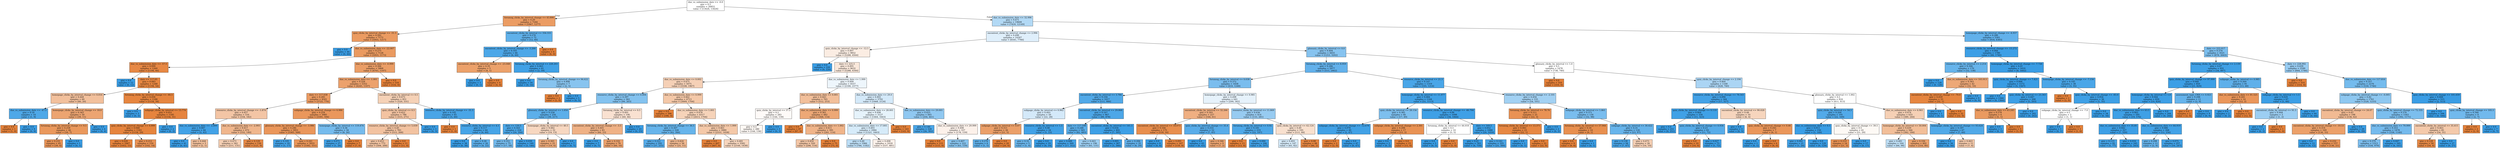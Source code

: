 digraph Tree {
node [shape=box, style="filled", color="black"] ;
0 [label="due_vs_submission_date <= -0.0\ngini = 0.5\nsamples = 26852\nvalue = [13426, 13426]", fillcolor="#e5813900"] ;
1 [label="forumng_clicks_by_interval_change <= 43.806\ngini = 0.29\nsamples = 7244\nvalue = [5967, 1277]", fillcolor="#e58139c8"] ;
0 -> 1 [labeldistance=2.5, labelangle=45, headlabel="True"] ;
2 [label="quiz_clicks_by_interval_change <= -31.5\ngini = 0.282\nsamples = 7172\nvalue = [5955, 1217]", fillcolor="#e58139cb"] ;
1 -> 2 ;
3 [label="gini = 0.0\nsamples = 44\nvalue = [0, 44]", fillcolor="#399de5ff"] ;
2 -> 3 ;
4 [label="due_vs_submission_date <= -22.007\ngini = 0.275\nsamples = 7128\nvalue = [5955, 1173]", fillcolor="#e58139cd"] ;
2 -> 4 ;
5 [label="due_vs_submission_date <= -57.5\ngini = 0.099\nsamples = 1260\nvalue = [1194, 66]", fillcolor="#e58139f1"] ;
4 -> 5 ;
6 [label="gini = 0.0\nsamples = 12\nvalue = [0, 12]", fillcolor="#399de5ff"] ;
5 -> 6 ;
7 [label="date <= 117.05\ngini = 0.083\nsamples = 1248\nvalue = [1194, 54]", fillcolor="#e58139f3"] ;
5 -> 7 ;
8 [label="homepage_clicks_by_interval_change <= 0.016\ngini = 0.444\nsamples = 60\nvalue = [40, 20]", fillcolor="#e581397f"] ;
7 -> 8 ;
9 [label="due_vs_submission_date <= -47.5\ngini = 0.18\nsamples = 10\nvalue = [1, 9]", fillcolor="#399de5e3"] ;
8 -> 9 ;
10 [label="gini = 0.0\nsamples = 1\nvalue = [1, 0]", fillcolor="#e58139ff"] ;
9 -> 10 ;
11 [label="gini = 0.0\nsamples = 9\nvalue = [0, 9]", fillcolor="#399de5ff"] ;
9 -> 11 ;
12 [label="homepage_clicks_by_interval_change <= 18.0\ngini = 0.343\nsamples = 50\nvalue = [39, 11]", fillcolor="#e58139b7"] ;
8 -> 12 ;
13 [label="forumng_clicks_by_interval_change <= 9.5\ngini = 0.258\nsamples = 46\nvalue = [39, 7]", fillcolor="#e58139d1"] ;
12 -> 13 ;
14 [label="gini = 0.231\nsamples = 45\nvalue = [39, 6]", fillcolor="#e58139d8"] ;
13 -> 14 ;
15 [label="gini = 0.0\nsamples = 1\nvalue = [0, 1]", fillcolor="#399de5ff"] ;
13 -> 15 ;
16 [label="gini = 0.0\nsamples = 4\nvalue = [0, 4]", fillcolor="#399de5ff"] ;
12 -> 16 ;
17 [label="forumng_clicks_by_interval_change <= -66.5\ngini = 0.056\nsamples = 1188\nvalue = [1154, 34]", fillcolor="#e58139f7"] ;
7 -> 17 ;
18 [label="gini = 0.0\nsamples = 3\nvalue = [0, 3]", fillcolor="#399de5ff"] ;
17 -> 18 ;
19 [label="subpage_clicks_by_interval <= 13.774\ngini = 0.051\nsamples = 1185\nvalue = [1154, 31]", fillcolor="#e58139f8"] ;
17 -> 19 ;
20 [label="quiz_clicks_by_interval_change <= 0.999\ngini = 0.048\nsamples = 1183\nvalue = [1154, 29]", fillcolor="#e58139f9"] ;
19 -> 20 ;
21 [label="gini = 0.028\nsamples = 1067\nvalue = [1052, 15]", fillcolor="#e58139fb"] ;
20 -> 21 ;
22 [label="gini = 0.212\nsamples = 116\nvalue = [102, 14]", fillcolor="#e58139dc"] ;
20 -> 22 ;
23 [label="gini = 0.0\nsamples = 2\nvalue = [0, 2]", fillcolor="#399de5ff"] ;
19 -> 23 ;
24 [label="due_vs_submission_date <= -0.999\ngini = 0.306\nsamples = 5868\nvalue = [4761, 1107]", fillcolor="#e58139c4"] ;
4 -> 24 ;
25 [label="due_vs_submission_date <= -1.001\ngini = 0.328\nsamples = 5352\nvalue = [4245, 1107]", fillcolor="#e58139bd"] ;
24 -> 25 ;
26 [label="date <= 117.038\ngini = 0.285\nsamples = 4501\nvalue = [3725, 776]", fillcolor="#e58139ca"] ;
25 -> 26 ;
27 [label="resource_clicks_by_interval_change <= -1.874\ngini = 0.457\nsamples = 516\nvalue = [334, 182]", fillcolor="#e5813974"] ;
26 -> 27 ;
28 [label="due_vs_submission_date <= -2.899\ngini = 0.087\nsamples = 44\nvalue = [2, 42]", fillcolor="#399de5f3"] ;
27 -> 28 ;
29 [label="gini = 0.0\nsamples = 41\nvalue = [0, 41]", fillcolor="#399de5ff"] ;
28 -> 29 ;
30 [label="gini = 0.444\nsamples = 3\nvalue = [2, 1]", fillcolor="#e581397f"] ;
28 -> 30 ;
31 [label="due_vs_submission_date <= -2.993\ngini = 0.417\nsamples = 472\nvalue = [332, 140]", fillcolor="#e5813993"] ;
27 -> 31 ;
32 [label="gini = 0.473\nsamples = 342\nvalue = [211, 131]", fillcolor="#e5813961"] ;
31 -> 32 ;
33 [label="gini = 0.129\nsamples = 130\nvalue = [121, 9]", fillcolor="#e58139ec"] ;
31 -> 33 ;
34 [label="subpage_clicks_by_interval_change <= 6.984\ngini = 0.254\nsamples = 3985\nvalue = [3391, 594]", fillcolor="#e58139d2"] ;
26 -> 34 ;
35 [label="glossary_clicks_by_interval_change <= -3.986\ngini = 0.246\nsamples = 3951\nvalue = [3383, 568]", fillcolor="#e58139d4"] ;
34 -> 35 ;
36 [label="gini = 0.105\nsamples = 18\nvalue = [1, 17]", fillcolor="#399de5f0"] ;
35 -> 36 ;
37 [label="gini = 0.241\nsamples = 3933\nvalue = [3382, 551]", fillcolor="#e58139d5"] ;
35 -> 37 ;
38 [label="homepage_clicks_by_interval <= 119.474\ngini = 0.36\nsamples = 34\nvalue = [8, 26]", fillcolor="#399de5b1"] ;
34 -> 38 ;
39 [label="gini = 0.071\nsamples = 27\nvalue = [1, 26]", fillcolor="#399de5f5"] ;
38 -> 39 ;
40 [label="gini = 0.0\nsamples = 7\nvalue = [7, 0]", fillcolor="#e58139ff"] ;
38 -> 40 ;
41 [label="oucontent_clicks_by_interval <= 0.5\ngini = 0.475\nsamples = 851\nvalue = [520, 331]", fillcolor="#e581395d"] ;
25 -> 41 ;
42 [label="quiz_clicks_by_interval <= 0.5\ngini = 0.452\nsamples = 786\nvalue = [515, 271]", fillcolor="#e5813979"] ;
41 -> 42 ;
43 [label="resource_clicks_by_interval_change <= 5.039\ngini = 0.45\nsamples = 783\nvalue = [515, 268]", fillcolor="#e581397a"] ;
42 -> 43 ;
44 [label="gini = 0.453\nsamples = 772\nvalue = [504, 268]", fillcolor="#e5813977"] ;
43 -> 44 ;
45 [label="gini = 0.0\nsamples = 11\nvalue = [11, 0]", fillcolor="#e58139ff"] ;
43 -> 45 ;
46 [label="gini = 0.0\nsamples = 3\nvalue = [0, 3]", fillcolor="#399de5ff"] ;
42 -> 46 ;
47 [label="resource_clicks_by_interval_change <= -31.5\ngini = 0.142\nsamples = 65\nvalue = [5, 60]", fillcolor="#399de5ea"] ;
41 -> 47 ;
48 [label="gini = 0.0\nsamples = 1\nvalue = [1, 0]", fillcolor="#e58139ff"] ;
47 -> 48 ;
49 [label="resource_clicks_by_interval <= 4.5\ngini = 0.117\nsamples = 64\nvalue = [4, 60]", fillcolor="#399de5ee"] ;
47 -> 49 ;
50 [label="gini = 0.0\nsamples = 38\nvalue = [0, 38]", fillcolor="#399de5ff"] ;
49 -> 50 ;
51 [label="gini = 0.26\nsamples = 26\nvalue = [4, 22]", fillcolor="#399de5d1"] ;
49 -> 51 ;
52 [label="gini = 0.0\nsamples = 516\nvalue = [516, 0]", fillcolor="#e58139ff"] ;
24 -> 52 ;
53 [label="oucontent_clicks_by_interval <= 356.555\ngini = 0.278\nsamples = 72\nvalue = [12, 60]", fillcolor="#399de5cc"] ;
1 -> 53 ;
54 [label="oucontent_clicks_by_interval_change <= -3.266\ngini = 0.165\nsamples = 66\nvalue = [6, 60]", fillcolor="#399de5e6"] ;
53 -> 54 ;
55 [label="oucontent_clicks_by_interval_change <= -23.048\ngini = 0.32\nsamples = 5\nvalue = [4, 1]", fillcolor="#e58139bf"] ;
54 -> 55 ;
56 [label="gini = 0.0\nsamples = 1\nvalue = [0, 1]", fillcolor="#399de5ff"] ;
55 -> 56 ;
57 [label="gini = 0.0\nsamples = 4\nvalue = [4, 0]", fillcolor="#e58139ff"] ;
55 -> 57 ;
58 [label="forumng_clicks_by_interval <= 228.203\ngini = 0.063\nsamples = 61\nvalue = [2, 59]", fillcolor="#399de5f6"] ;
54 -> 58 ;
59 [label="gini = 0.0\nsamples = 54\nvalue = [0, 54]", fillcolor="#399de5ff"] ;
58 -> 59 ;
60 [label="forumng_clicks_by_interval_change <= 94.622\ngini = 0.408\nsamples = 7\nvalue = [2, 5]", fillcolor="#399de599"] ;
58 -> 60 ;
61 [label="gini = 0.0\nsamples = 2\nvalue = [2, 0]", fillcolor="#e58139ff"] ;
60 -> 61 ;
62 [label="gini = 0.0\nsamples = 5\nvalue = [0, 5]", fillcolor="#399de5ff"] ;
60 -> 62 ;
63 [label="gini = 0.0\nsamples = 6\nvalue = [6, 0]", fillcolor="#e58139ff"] ;
53 -> 63 ;
64 [label="due_vs_submission_date <= 32.996\ngini = 0.471\nsamples = 19608\nvalue = [7459, 12149]", fillcolor="#399de562"] ;
0 -> 64 [labeldistance=2.5, labelangle=-45, headlabel="False"] ;
65 [label="oucontent_clicks_by_interval_change <= 2.996\ngini = 0.496\nsamples = 14307\nvalue = [6541, 7766]", fillcolor="#399de528"] ;
64 -> 65 ;
66 [label="quiz_clicks_by_interval_change <= -12.5\ngini = 0.497\nsamples = 9852\nvalue = [5288, 4564]", fillcolor="#e5813923"] ;
65 -> 66 ;
67 [label="gini = 0.0\nsamples = 220\nvalue = [0, 220]", fillcolor="#399de5ff"] ;
66 -> 67 ;
68 [label="date <= 225.5\ngini = 0.495\nsamples = 9632\nvalue = [5288, 4344]", fillcolor="#e581392e"] ;
66 -> 68 ;
69 [label="due_vs_submission_date <= 0.002\ngini = 0.475\nsamples = 5075\nvalue = [3108, 1967]", fillcolor="#e581395e"] ;
68 -> 69 ;
70 [label="resource_clicks_by_interval_change <= 0.004\ngini = 0.397\nsamples = 362\nvalue = [99, 263]", fillcolor="#399de59f"] ;
69 -> 70 ;
71 [label="glossary_clicks_by_interval <= 1.054\ngini = 0.258\nsamples = 256\nvalue = [39, 217]", fillcolor="#399de5d1"] ;
70 -> 71 ;
72 [label="date <= 120.5\ngini = 0.163\nsamples = 224\nvalue = [20, 204]", fillcolor="#399de5e6"] ;
71 -> 72 ;
73 [label="gini = 0.351\nsamples = 75\nvalue = [17, 58]", fillcolor="#399de5b4"] ;
72 -> 73 ;
74 [label="gini = 0.039\nsamples = 149\nvalue = [3, 146]", fillcolor="#399de5fa"] ;
72 -> 74 ;
75 [label="homepage_clicks_by_interval <= 40.5\ngini = 0.482\nsamples = 32\nvalue = [19, 13]", fillcolor="#e5813951"] ;
71 -> 75 ;
76 [label="gini = 0.365\nsamples = 25\nvalue = [19, 6]", fillcolor="#e58139ae"] ;
75 -> 76 ;
77 [label="gini = 0.0\nsamples = 7\nvalue = [0, 7]", fillcolor="#399de5ff"] ;
75 -> 77 ;
78 [label="forumng_clicks_by_interval <= 0.5\ngini = 0.491\nsamples = 106\nvalue = [60, 46]", fillcolor="#e581393b"] ;
70 -> 78 ;
79 [label="oucontent_clicks_by_interval_change <= -3.5\ngini = 0.401\nsamples = 83\nvalue = [60, 23]", fillcolor="#e581399d"] ;
78 -> 79 ;
80 [label="gini = 0.0\nsamples = 7\nvalue = [0, 7]", fillcolor="#399de5ff"] ;
79 -> 80 ;
81 [label="gini = 0.332\nsamples = 76\nvalue = [60, 16]", fillcolor="#e58139bb"] ;
79 -> 81 ;
82 [label="gini = 0.0\nsamples = 23\nvalue = [0, 23]", fillcolor="#399de5ff"] ;
78 -> 82 ;
83 [label="due_vs_submission_date <= 0.999\ngini = 0.462\nsamples = 4713\nvalue = [3009, 1704]", fillcolor="#e581396f"] ;
69 -> 83 ;
84 [label="gini = 0.0\nsamples = 396\nvalue = [396, 0]", fillcolor="#e58139ff"] ;
83 -> 84 ;
85 [label="due_vs_submission_date <= 1.001\ngini = 0.478\nsamples = 4317\nvalue = [2613, 1704]", fillcolor="#e5813959"] ;
83 -> 85 ;
86 [label="forumng_clicks_by_interval_change <= 36.5\ngini = 0.307\nsamples = 328\nvalue = [62, 266]", fillcolor="#399de5c4"] ;
85 -> 86 ;
87 [label="gini = 0.221\nsamples = 292\nvalue = [37, 255]", fillcolor="#399de5da"] ;
86 -> 87 ;
88 [label="gini = 0.424\nsamples = 36\nvalue = [25, 11]", fillcolor="#e581398f"] ;
86 -> 88 ;
89 [label="due_vs_submission_date <= 1.999\ngini = 0.461\nsamples = 3989\nvalue = [2551, 1438]", fillcolor="#e581396f"] ;
85 -> 89 ;
90 [label="gini = 0.0\nsamples = 407\nvalue = [407, 0]", fillcolor="#e58139ff"] ;
89 -> 90 ;
91 [label="gini = 0.481\nsamples = 3582\nvalue = [2144, 1438]", fillcolor="#e5813954"] ;
89 -> 91 ;
92 [label="due_vs_submission_date <= 1.999\ngini = 0.499\nsamples = 4557\nvalue = [2180, 2377]", fillcolor="#399de515"] ;
68 -> 92 ;
93 [label="due_vs_submission_date <= 0.001\ngini = 0.443\nsamples = 765\nvalue = [512, 253]", fillcolor="#e5813981"] ;
92 -> 93 ;
94 [label="quiz_clicks_by_interval <= 37.5\ngini = 0.5\nsamples = 283\nvalue = [144, 139]", fillcolor="#e5813909"] ;
93 -> 94 ;
95 [label="gini = 0.5\nsamples = 280\nvalue = [144, 136]", fillcolor="#e581390e"] ;
94 -> 95 ;
96 [label="gini = 0.0\nsamples = 3\nvalue = [0, 3]", fillcolor="#399de5ff"] ;
94 -> 96 ;
97 [label="due_vs_submission_date <= 0.999\ngini = 0.361\nsamples = 482\nvalue = [368, 114]", fillcolor="#e58139b0"] ;
93 -> 97 ;
98 [label="gini = 0.0\nsamples = 87\nvalue = [87, 0]", fillcolor="#e58139ff"] ;
97 -> 98 ;
99 [label="due_vs_submission_date <= 1.002\ngini = 0.411\nsamples = 395\nvalue = [281, 114]", fillcolor="#e5813998"] ;
97 -> 99 ;
100 [label="gini = 0.459\nsamples = 320\nvalue = [206, 114]", fillcolor="#e5813972"] ;
99 -> 100 ;
101 [label="gini = 0.0\nsamples = 75\nvalue = [75, 0]", fillcolor="#e58139ff"] ;
99 -> 101 ;
102 [label="due_vs_submission_date <= 29.0\ngini = 0.493\nsamples = 3792\nvalue = [1668, 2124]", fillcolor="#399de537"] ;
92 -> 102 ;
103 [label="due_vs_submission_date <= 28.001\ngini = 0.498\nsamples = 3127\nvalue = [1464, 1663]", fillcolor="#399de51f"] ;
102 -> 103 ;
104 [label="due_vs_submission_date <= 17.005\ngini = 0.493\nsamples = 2984\nvalue = [1321, 1663]", fillcolor="#399de534"] ;
103 -> 104 ;
105 [label="gini = 0.48\nsamples = 1966\nvalue = [784, 1182]", fillcolor="#399de556"] ;
104 -> 105 ;
106 [label="gini = 0.498\nsamples = 1018\nvalue = [537, 481]", fillcolor="#e581391b"] ;
104 -> 106 ;
107 [label="gini = 0.0\nsamples = 143\nvalue = [143, 0]", fillcolor="#e58139ff"] ;
103 -> 107 ;
108 [label="due_vs_submission_date <= 29.001\ngini = 0.425\nsamples = 665\nvalue = [204, 461]", fillcolor="#399de58e"] ;
102 -> 108 ;
109 [label="gini = 0.146\nsamples = 328\nvalue = [26, 302]", fillcolor="#399de5e9"] ;
108 -> 109 ;
110 [label="due_vs_submission_date <= 29.999\ngini = 0.498\nsamples = 337\nvalue = [178, 159]", fillcolor="#e581391b"] ;
108 -> 110 ;
111 [label="gini = 0.0\nsamples = 115\nvalue = [115, 0]", fillcolor="#e58139ff"] ;
110 -> 111 ;
112 [label="gini = 0.407\nsamples = 222\nvalue = [63, 159]", fillcolor="#399de59a"] ;
110 -> 112 ;
113 [label="glossary_clicks_by_interval <= 0.0\ngini = 0.404\nsamples = 4455\nvalue = [1253, 3202]", fillcolor="#399de59b"] ;
65 -> 113 ;
114 [label="forumng_clicks_by_interval <= 8.959\ngini = 0.286\nsamples = 2977\nvalue = [515, 2462]", fillcolor="#399de5ca"] ;
113 -> 114 ;
115 [label="forumng_clicks_by_interval <= 0.038\ngini = 0.372\nsamples = 1658\nvalue = [410, 1248]", fillcolor="#399de5ab"] ;
114 -> 115 ;
116 [label="oucontent_clicks_by_interval <= 3.784\ngini = 0.194\nsamples = 1017\nvalue = [111, 906]", fillcolor="#399de5e0"] ;
115 -> 116 ;
117 [label="subpage_clicks_by_interval <= 0.962\ngini = 0.493\nsamples = 50\nvalue = [22, 28]", fillcolor="#399de537"] ;
116 -> 117 ;
118 [label="subpage_clicks_by_interval <= 0.07\ngini = 0.311\nsamples = 26\nvalue = [21, 5]", fillcolor="#e58139c2"] ;
117 -> 118 ;
119 [label="gini = 0.278\nsamples = 6\nvalue = [1, 5]", fillcolor="#399de5cc"] ;
118 -> 119 ;
120 [label="gini = 0.0\nsamples = 20\nvalue = [20, 0]", fillcolor="#e58139ff"] ;
118 -> 120 ;
121 [label="resource_clicks_by_interval <= 1.5\ngini = 0.08\nsamples = 24\nvalue = [1, 23]", fillcolor="#399de5f4"] ;
117 -> 121 ;
122 [label="gini = 0.32\nsamples = 5\nvalue = [1, 4]", fillcolor="#399de5bf"] ;
121 -> 122 ;
123 [label="gini = 0.0\nsamples = 19\nvalue = [0, 19]", fillcolor="#399de5ff"] ;
121 -> 123 ;
124 [label="oucontent_clicks_by_interval <= 29.868\ngini = 0.167\nsamples = 967\nvalue = [89, 878]", fillcolor="#399de5e5"] ;
116 -> 124 ;
125 [label="date <= 117.598\ngini = 0.248\nsamples = 565\nvalue = [82, 483]", fillcolor="#399de5d4"] ;
124 -> 125 ;
126 [label="gini = 0.088\nsamples = 369\nvalue = [17, 352]", fillcolor="#399de5f3"] ;
125 -> 126 ;
127 [label="gini = 0.443\nsamples = 196\nvalue = [65, 131]", fillcolor="#399de580"] ;
125 -> 127 ;
128 [label="oucontent_clicks_by_interval <= 141.5\ngini = 0.034\nsamples = 402\nvalue = [7, 395]", fillcolor="#399de5fa"] ;
124 -> 128 ;
129 [label="gini = 0.005\nsamples = 367\nvalue = [1, 366]", fillcolor="#399de5fe"] ;
128 -> 129 ;
130 [label="gini = 0.284\nsamples = 35\nvalue = [6, 29]", fillcolor="#399de5ca"] ;
128 -> 130 ;
131 [label="homepage_clicks_by_interval_change <= 0.985\ngini = 0.498\nsamples = 641\nvalue = [299, 342]", fillcolor="#399de520"] ;
115 -> 131 ;
132 [label="oucontent_clicks_by_interval <= 32.266\ngini = 0.393\nsamples = 227\nvalue = [166, 61]", fillcolor="#e58139a1"] ;
131 -> 132 ;
133 [label="oucontent_clicks_by_interval <= 18.073\ngini = 0.166\nsamples = 175\nvalue = [159, 16]", fillcolor="#e58139e5"] ;
132 -> 133 ;
134 [label="gini = 0.0\nsamples = 8\nvalue = [0, 8]", fillcolor="#399de5ff"] ;
133 -> 134 ;
135 [label="gini = 0.091\nsamples = 167\nvalue = [159, 8]", fillcolor="#e58139f2"] ;
133 -> 135 ;
136 [label="quiz_clicks_by_interval_change <= 35.4\ngini = 0.233\nsamples = 52\nvalue = [7, 45]", fillcolor="#399de5d7"] ;
132 -> 136 ;
137 [label="gini = 0.0\nsamples = 43\nvalue = [0, 43]", fillcolor="#399de5ff"] ;
136 -> 137 ;
138 [label="gini = 0.346\nsamples = 9\nvalue = [7, 2]", fillcolor="#e58139b6"] ;
136 -> 138 ;
139 [label="resource_clicks_by_interval <= 11.069\ngini = 0.436\nsamples = 414\nvalue = [133, 281]", fillcolor="#399de586"] ;
131 -> 139 ;
140 [label="forumng_clicks_by_interval <= 0.92\ngini = 0.181\nsamples = 219\nvalue = [22, 197]", fillcolor="#399de5e3"] ;
139 -> 140 ;
141 [label="gini = 0.0\nsamples = 13\nvalue = [13, 0]", fillcolor="#e58139ff"] ;
140 -> 141 ;
142 [label="gini = 0.084\nsamples = 206\nvalue = [9, 197]", fillcolor="#399de5f3"] ;
140 -> 142 ;
143 [label="quiz_clicks_by_interval <= 62.124\ngini = 0.49\nsamples = 195\nvalue = [111, 84]", fillcolor="#e581393e"] ;
139 -> 143 ;
144 [label="gini = 0.493\nsamples = 147\nvalue = [65, 82]", fillcolor="#399de535"] ;
143 -> 144 ;
145 [label="gini = 0.08\nsamples = 48\nvalue = [46, 2]", fillcolor="#e58139f4"] ;
143 -> 145 ;
146 [label="resource_clicks_by_interval <= 21.3\ngini = 0.147\nsamples = 1319\nvalue = [105, 1214]", fillcolor="#399de5e9"] ;
114 -> 146 ;
147 [label="homepage_clicks_by_interval <= 11.977\ngini = 0.084\nsamples = 1164\nvalue = [51, 1113]", fillcolor="#399de5f3"] ;
146 -> 147 ;
148 [label="quiz_clicks_by_interval <= 28.156\ngini = 0.382\nsamples = 66\nvalue = [17, 49]", fillcolor="#399de5a7"] ;
147 -> 148 ;
149 [label="subpage_clicks_by_interval_change <= -12.678\ngini = 0.078\nsamples = 49\nvalue = [2, 47]", fillcolor="#399de5f4"] ;
148 -> 149 ;
150 [label="gini = 0.0\nsamples = 2\nvalue = [2, 0]", fillcolor="#e58139ff"] ;
149 -> 150 ;
151 [label="gini = 0.0\nsamples = 47\nvalue = [0, 47]", fillcolor="#399de5ff"] ;
149 -> 151 ;
152 [label="subpage_clicks_by_interval_change <= 2.301\ngini = 0.208\nsamples = 17\nvalue = [15, 2]", fillcolor="#e58139dd"] ;
148 -> 152 ;
153 [label="gini = 0.0\nsamples = 2\nvalue = [0, 2]", fillcolor="#399de5ff"] ;
152 -> 153 ;
154 [label="gini = 0.0\nsamples = 15\nvalue = [15, 0]", fillcolor="#e58139ff"] ;
152 -> 154 ;
155 [label="resource_clicks_by_interval_change <= -46.704\ngini = 0.06\nsamples = 1098\nvalue = [34, 1064]", fillcolor="#399de5f7"] ;
147 -> 155 ;
156 [label="forumng_clicks_by_interval <= 44.018\ngini = 0.5\nsamples = 10\nvalue = [5, 5]", fillcolor="#e5813900"] ;
155 -> 156 ;
157 [label="gini = 0.0\nsamples = 5\nvalue = [0, 5]", fillcolor="#399de5ff"] ;
156 -> 157 ;
158 [label="gini = 0.0\nsamples = 5\nvalue = [5, 0]", fillcolor="#e58139ff"] ;
156 -> 158 ;
159 [label="date <= 169.5\ngini = 0.052\nsamples = 1088\nvalue = [29, 1059]", fillcolor="#399de5f8"] ;
155 -> 159 ;
160 [label="gini = 0.01\nsamples = 763\nvalue = [4, 759]", fillcolor="#399de5fe"] ;
159 -> 160 ;
161 [label="gini = 0.142\nsamples = 325\nvalue = [25, 300]", fillcolor="#399de5ea"] ;
159 -> 161 ;
162 [label="resource_clicks_by_interval_change <= -2.101\ngini = 0.454\nsamples = 155\nvalue = [54, 101]", fillcolor="#399de577"] ;
146 -> 162 ;
163 [label="forumng_clicks_by_interval <= 78.76\ngini = 0.211\nsamples = 25\nvalue = [22, 3]", fillcolor="#e58139dc"] ;
162 -> 163 ;
164 [label="forumng_clicks_by_interval <= 13.371\ngini = 0.083\nsamples = 23\nvalue = [22, 1]", fillcolor="#e58139f3"] ;
163 -> 164 ;
165 [label="gini = 0.0\nsamples = 1\nvalue = [0, 1]", fillcolor="#399de5ff"] ;
164 -> 165 ;
166 [label="gini = 0.0\nsamples = 22\nvalue = [22, 0]", fillcolor="#e58139ff"] ;
164 -> 166 ;
167 [label="gini = 0.0\nsamples = 2\nvalue = [0, 2]", fillcolor="#399de5ff"] ;
163 -> 167 ;
168 [label="subpage_clicks_by_interval <= 1.861\ngini = 0.371\nsamples = 130\nvalue = [32, 98]", fillcolor="#399de5ac"] ;
162 -> 168 ;
169 [label="forumng_clicks_by_interval <= 57.944\ngini = 0.18\nsamples = 10\nvalue = [9, 1]", fillcolor="#e58139e3"] ;
168 -> 169 ;
170 [label="gini = 0.0\nsamples = 9\nvalue = [9, 0]", fillcolor="#e58139ff"] ;
169 -> 170 ;
171 [label="gini = 0.0\nsamples = 1\nvalue = [0, 1]", fillcolor="#399de5ff"] ;
169 -> 171 ;
172 [label="subpage_clicks_by_interval <= 30.422\ngini = 0.31\nsamples = 120\nvalue = [23, 97]", fillcolor="#399de5c3"] ;
168 -> 172 ;
173 [label="gini = 0.138\nsamples = 94\nvalue = [7, 87]", fillcolor="#399de5ea"] ;
172 -> 173 ;
174 [label="gini = 0.473\nsamples = 26\nvalue = [16, 10]", fillcolor="#e5813960"] ;
172 -> 174 ;
175 [label="glossary_clicks_by_interval <= 1.0\ngini = 0.5\nsamples = 1478\nvalue = [738, 740]", fillcolor="#399de501"] ;
113 -> 175 ;
176 [label="gini = 0.0\nsamples = 310\nvalue = [310, 0]", fillcolor="#e58139ff"] ;
175 -> 176 ;
177 [label="quiz_clicks_by_interval_change <= 2.194\ngini = 0.464\nsamples = 1168\nvalue = [428, 740]", fillcolor="#399de56c"] ;
175 -> 177 ;
178 [label="resource_clicks_by_interval_change <= 78.543\ngini = 0.094\nsamples = 344\nvalue = [17, 327]", fillcolor="#399de5f2"] ;
177 -> 178 ;
179 [label="quiz_clicks_by_interval_change <= 0.119\ngini = 0.064\nsamples = 334\nvalue = [11, 323]", fillcolor="#399de5f6"] ;
178 -> 179 ;
180 [label="gini = 0.0\nsamples = 251\nvalue = [0, 251]", fillcolor="#399de5ff"] ;
179 -> 180 ;
181 [label="quiz_clicks_by_interval_change <= 0.934\ngini = 0.23\nsamples = 83\nvalue = [11, 72]", fillcolor="#399de5d8"] ;
179 -> 181 ;
182 [label="gini = 0.0\nsamples = 10\nvalue = [10, 0]", fillcolor="#e58139ff"] ;
181 -> 182 ;
183 [label="gini = 0.027\nsamples = 73\nvalue = [1, 72]", fillcolor="#399de5fb"] ;
181 -> 183 ;
184 [label="oucontent_clicks_by_interval <= 90.028\ngini = 0.48\nsamples = 10\nvalue = [6, 4]", fillcolor="#e5813955"] ;
178 -> 184 ;
185 [label="gini = 0.0\nsamples = 3\nvalue = [0, 3]", fillcolor="#399de5ff"] ;
184 -> 185 ;
186 [label="quiz_clicks_by_interval_change <= 0.46\ngini = 0.245\nsamples = 7\nvalue = [6, 1]", fillcolor="#e58139d4"] ;
184 -> 186 ;
187 [label="gini = 0.0\nsamples = 1\nvalue = [0, 1]", fillcolor="#399de5ff"] ;
186 -> 187 ;
188 [label="gini = 0.0\nsamples = 6\nvalue = [6, 0]", fillcolor="#e58139ff"] ;
186 -> 188 ;
189 [label="glossary_clicks_by_interval <= 1.002\ngini = 0.5\nsamples = 824\nvalue = [411, 413]", fillcolor="#399de501"] ;
177 -> 189 ;
190 [label="quiz_clicks_by_interval <= 54.5\ngini = 0.204\nsamples = 191\nvalue = [22, 169]", fillcolor="#399de5de"] ;
189 -> 190 ;
191 [label="due_vs_submission_date <= 0.5\ngini = 0.013\nsamples = 150\nvalue = [1, 149]", fillcolor="#399de5fd"] ;
190 -> 191 ;
192 [label="gini = 0.091\nsamples = 21\nvalue = [1, 20]", fillcolor="#399de5f2"] ;
191 -> 192 ;
193 [label="gini = 0.0\nsamples = 129\nvalue = [0, 129]", fillcolor="#399de5ff"] ;
191 -> 193 ;
194 [label="quiz_clicks_by_interval_change <= 39.5\ngini = 0.5\nsamples = 41\nvalue = [21, 20]", fillcolor="#e581390c"] ;
190 -> 194 ;
195 [label="gini = 0.219\nsamples = 24\nvalue = [21, 3]", fillcolor="#e58139db"] ;
194 -> 195 ;
196 [label="gini = 0.0\nsamples = 17\nvalue = [0, 17]", fillcolor="#399de5ff"] ;
194 -> 196 ;
197 [label="due_vs_submission_date <= 6.961\ngini = 0.474\nsamples = 633\nvalue = [389, 244]", fillcolor="#e581395f"] ;
189 -> 197 ;
198 [label="homepage_clicks_by_interval <= 50.004\ngini = 0.439\nsamples = 566\nvalue = [382, 184]", fillcolor="#e5813984"] ;
197 -> 198 ;
199 [label="gini = 0.481\nsamples = 164\nvalue = [66, 98]", fillcolor="#399de553"] ;
198 -> 199 ;
200 [label="gini = 0.336\nsamples = 402\nvalue = [316, 86]", fillcolor="#e58139ba"] ;
198 -> 200 ;
201 [label="homepage_clicks_by_interval_change <= 93.624\ngini = 0.187\nsamples = 67\nvalue = [7, 60]", fillcolor="#399de5e1"] ;
197 -> 201 ;
202 [label="gini = 0.0\nsamples = 56\nvalue = [0, 56]", fillcolor="#399de5ff"] ;
201 -> 202 ;
203 [label="gini = 0.463\nsamples = 11\nvalue = [7, 4]", fillcolor="#e581396d"] ;
201 -> 203 ;
204 [label="homepage_clicks_by_interval_change <= -6.937\ngini = 0.286\nsamples = 5301\nvalue = [918, 4383]", fillcolor="#399de5ca"] ;
64 -> 204 ;
205 [label="resource_clicks_by_interval_change <= -15.272\ngini = 0.044\nsamples = 1780\nvalue = [40, 1740]", fillcolor="#399de5f9"] ;
204 -> 205 ;
206 [label="resource_clicks_by_interval <= 2.214\ngini = 0.306\nsamples = 170\nvalue = [32, 138]", fillcolor="#399de5c4"] ;
205 -> 206 ;
207 [label="gini = 0.0\nsamples = 128\nvalue = [0, 128]", fillcolor="#399de5ff"] ;
206 -> 207 ;
208 [label="due_vs_submission_date <= 103.913\ngini = 0.363\nsamples = 42\nvalue = [32, 10]", fillcolor="#e58139af"] ;
206 -> 208 ;
209 [label="oucontent_clicks_by_interval_change <= -70.0\ngini = 0.059\nsamples = 33\nvalue = [32, 1]", fillcolor="#e58139f7"] ;
208 -> 209 ;
210 [label="gini = 0.0\nsamples = 1\nvalue = [0, 1]", fillcolor="#399de5ff"] ;
209 -> 210 ;
211 [label="gini = 0.0\nsamples = 32\nvalue = [32, 0]", fillcolor="#e58139ff"] ;
209 -> 211 ;
212 [label="gini = 0.0\nsamples = 9\nvalue = [0, 9]", fillcolor="#399de5ff"] ;
208 -> 212 ;
213 [label="homepage_clicks_by_interval_change <= -7.726\ngini = 0.01\nsamples = 1610\nvalue = [8, 1602]", fillcolor="#399de5fe"] ;
205 -> 213 ;
214 [label="quiz_clicks_by_interval_change <= 7.421\ngini = 0.006\nsamples = 1572\nvalue = [5, 1567]", fillcolor="#399de5fe"] ;
213 -> 214 ;
215 [label="gini = 0.0\nsamples = 1364\nvalue = [0, 1364]", fillcolor="#399de5ff"] ;
214 -> 215 ;
216 [label="quiz_clicks_by_interval <= 23.343\ngini = 0.047\nsamples = 208\nvalue = [5, 203]", fillcolor="#399de5f9"] ;
214 -> 216 ;
217 [label="due_vs_submission_date <= 63.245\ngini = 0.278\nsamples = 6\nvalue = [5, 1]", fillcolor="#e58139cc"] ;
216 -> 217 ;
218 [label="gini = 0.0\nsamples = 1\nvalue = [0, 1]", fillcolor="#399de5ff"] ;
217 -> 218 ;
219 [label="gini = 0.0\nsamples = 5\nvalue = [5, 0]", fillcolor="#e58139ff"] ;
217 -> 219 ;
220 [label="gini = 0.0\nsamples = 202\nvalue = [0, 202]", fillcolor="#399de5ff"] ;
216 -> 220 ;
221 [label="homepage_clicks_by_interval_change <= -7.156\ngini = 0.145\nsamples = 38\nvalue = [3, 35]", fillcolor="#399de5e9"] ;
213 -> 221 ;
222 [label="gini = 0.0\nsamples = 2\nvalue = [2, 0]", fillcolor="#e58139ff"] ;
221 -> 222 ;
223 [label="quiz_clicks_by_interval_change <= -83.0\ngini = 0.054\nsamples = 36\nvalue = [1, 35]", fillcolor="#399de5f8"] ;
221 -> 223 ;
224 [label="subpage_clicks_by_interval_change <= -7.0\ngini = 0.5\nsamples = 2\nvalue = [1, 1]", fillcolor="#e5813900"] ;
223 -> 224 ;
225 [label="gini = 0.0\nsamples = 1\nvalue = [0, 1]", fillcolor="#399de5ff"] ;
224 -> 225 ;
226 [label="gini = 0.0\nsamples = 1\nvalue = [1, 0]", fillcolor="#e58139ff"] ;
224 -> 226 ;
227 [label="gini = 0.0\nsamples = 34\nvalue = [0, 34]", fillcolor="#399de5ff"] ;
223 -> 227 ;
228 [label="date <= 222.017\ngini = 0.374\nsamples = 3521\nvalue = [878, 2643]", fillcolor="#399de5aa"] ;
204 -> 228 ;
229 [label="forumng_clicks_by_interval_change <= 2.139\ngini = 0.07\nsamples = 931\nvalue = [34, 897]", fillcolor="#399de5f5"] ;
228 -> 229 ;
230 [label="quiz_clicks_by_interval_change <= 97.999\ngini = 0.048\nsamples = 850\nvalue = [21, 829]", fillcolor="#399de5f9"] ;
229 -> 230 ;
231 [label="homepage_clicks_by_interval <= 1.0\ngini = 0.044\nsamples = 839\nvalue = [19, 820]", fillcolor="#399de5f9"] ;
230 -> 231 ;
232 [label="due_vs_submission_date <= 63.5\ngini = 0.062\nsamples = 595\nvalue = [19, 576]", fillcolor="#399de5f7"] ;
231 -> 232 ;
233 [label="due_vs_submission_date <= 35.85\ngini = 0.042\nsamples = 327\nvalue = [7, 320]", fillcolor="#399de5f9"] ;
232 -> 233 ;
234 [label="gini = 0.115\nsamples = 82\nvalue = [5, 77]", fillcolor="#399de5ee"] ;
233 -> 234 ;
235 [label="gini = 0.016\nsamples = 245\nvalue = [2, 243]", fillcolor="#399de5fd"] ;
233 -> 235 ;
236 [label="due_vs_submission_date <= 64.919\ngini = 0.086\nsamples = 268\nvalue = [12, 256]", fillcolor="#399de5f3"] ;
232 -> 236 ;
237 [label="gini = 0.298\nsamples = 11\nvalue = [2, 9]", fillcolor="#399de5c6"] ;
236 -> 237 ;
238 [label="gini = 0.075\nsamples = 257\nvalue = [10, 247]", fillcolor="#399de5f5"] ;
236 -> 238 ;
239 [label="gini = 0.0\nsamples = 244\nvalue = [0, 244]", fillcolor="#399de5ff"] ;
231 -> 239 ;
240 [label="assessment_type_CMA <= 0.923\ngini = 0.298\nsamples = 11\nvalue = [2, 9]", fillcolor="#399de5c6"] ;
230 -> 240 ;
241 [label="gini = 0.0\nsamples = 2\nvalue = [2, 0]", fillcolor="#e58139ff"] ;
240 -> 241 ;
242 [label="gini = 0.0\nsamples = 9\nvalue = [0, 9]", fillcolor="#399de5ff"] ;
240 -> 242 ;
243 [label="subpage_clicks_by_interval <= 0.985\ngini = 0.269\nsamples = 81\nvalue = [13, 68]", fillcolor="#399de5ce"] ;
229 -> 243 ;
244 [label="due_vs_submission_date <= 81.525\ngini = 0.245\nsamples = 14\nvalue = [12, 2]", fillcolor="#e58139d4"] ;
243 -> 244 ;
245 [label="gini = 0.0\nsamples = 2\nvalue = [0, 2]", fillcolor="#399de5ff"] ;
244 -> 245 ;
246 [label="gini = 0.0\nsamples = 12\nvalue = [12, 0]", fillcolor="#e58139ff"] ;
244 -> 246 ;
247 [label="subpage_clicks_by_interval <= 1.5\ngini = 0.029\nsamples = 67\nvalue = [1, 66]", fillcolor="#399de5fb"] ;
243 -> 247 ;
248 [label="oucontent_clicks_by_interval <= 91.5\ngini = 0.444\nsamples = 3\nvalue = [1, 2]", fillcolor="#399de57f"] ;
247 -> 248 ;
249 [label="gini = 0.0\nsamples = 2\nvalue = [0, 2]", fillcolor="#399de5ff"] ;
248 -> 249 ;
250 [label="gini = 0.0\nsamples = 1\nvalue = [1, 0]", fillcolor="#e58139ff"] ;
248 -> 250 ;
251 [label="gini = 0.0\nsamples = 64\nvalue = [0, 64]", fillcolor="#399de5ff"] ;
247 -> 251 ;
252 [label="date <= 228.992\ngini = 0.439\nsamples = 2590\nvalue = [844, 1746]", fillcolor="#399de584"] ;
228 -> 252 ;
253 [label="gini = 0.0\nsamples = 314\nvalue = [314, 0]", fillcolor="#e58139ff"] ;
252 -> 253 ;
254 [label="due_vs_submission_date <= 117.816\ngini = 0.357\nsamples = 2276\nvalue = [530, 1746]", fillcolor="#399de5b2"] ;
252 -> 254 ;
255 [label="subpage_clicks_by_interval_change <= -0.005\ngini = 0.42\nsamples = 1761\nvalue = [528, 1233]", fillcolor="#399de592"] ;
254 -> 255 ;
256 [label="oucontent_clicks_by_interval_change <= 24.07\ngini = 0.43\nsamples = 198\nvalue = [136, 62]", fillcolor="#e581398b"] ;
255 -> 256 ;
257 [label="oucontent_clicks_by_interval_change <= -10.53\ngini = 0.314\nsamples = 169\nvalue = [136, 33]", fillcolor="#e58139c1"] ;
256 -> 257 ;
258 [label="gini = 0.0\nsamples = 12\nvalue = [0, 12]", fillcolor="#399de5ff"] ;
257 -> 258 ;
259 [label="gini = 0.232\nsamples = 157\nvalue = [136, 21]", fillcolor="#e58139d8"] ;
257 -> 259 ;
260 [label="gini = 0.0\nsamples = 29\nvalue = [0, 29]", fillcolor="#399de5ff"] ;
256 -> 260 ;
261 [label="quiz_clicks_by_interval_change <= 72.335\ngini = 0.376\nsamples = 1563\nvalue = [392, 1171]", fillcolor="#399de5aa"] ;
255 -> 261 ;
262 [label="due_vs_submission_date <= 79.999\ngini = 0.353\nsamples = 1478\nvalue = [338, 1140]", fillcolor="#399de5b3"] ;
261 -> 262 ;
263 [label="gini = 0.379\nsamples = 1313\nvalue = [334, 979]", fillcolor="#399de5a8"] ;
262 -> 263 ;
264 [label="gini = 0.047\nsamples = 165\nvalue = [4, 161]", fillcolor="#399de5f9"] ;
262 -> 264 ;
265 [label="oucontent_clicks_by_interval <= 35.415\ngini = 0.463\nsamples = 85\nvalue = [54, 31]", fillcolor="#e581396d"] ;
261 -> 265 ;
266 [label="gini = 0.128\nsamples = 58\nvalue = [54, 4]", fillcolor="#e58139ec"] ;
265 -> 266 ;
267 [label="gini = 0.0\nsamples = 27\nvalue = [0, 27]", fillcolor="#399de5ff"] ;
265 -> 267 ;
268 [label="quiz_clicks_by_interval_change <= 101.659\ngini = 0.008\nsamples = 515\nvalue = [2, 513]", fillcolor="#399de5fe"] ;
254 -> 268 ;
269 [label="gini = 0.0\nsamples = 506\nvalue = [0, 506]", fillcolor="#399de5ff"] ;
268 -> 269 ;
270 [label="quiz_clicks_by_interval_change <= 105.5\ngini = 0.346\nsamples = 9\nvalue = [2, 7]", fillcolor="#399de5b6"] ;
268 -> 270 ;
271 [label="gini = 0.0\nsamples = 2\nvalue = [2, 0]", fillcolor="#e58139ff"] ;
270 -> 271 ;
272 [label="gini = 0.0\nsamples = 7\nvalue = [0, 7]", fillcolor="#399de5ff"] ;
270 -> 272 ;
}